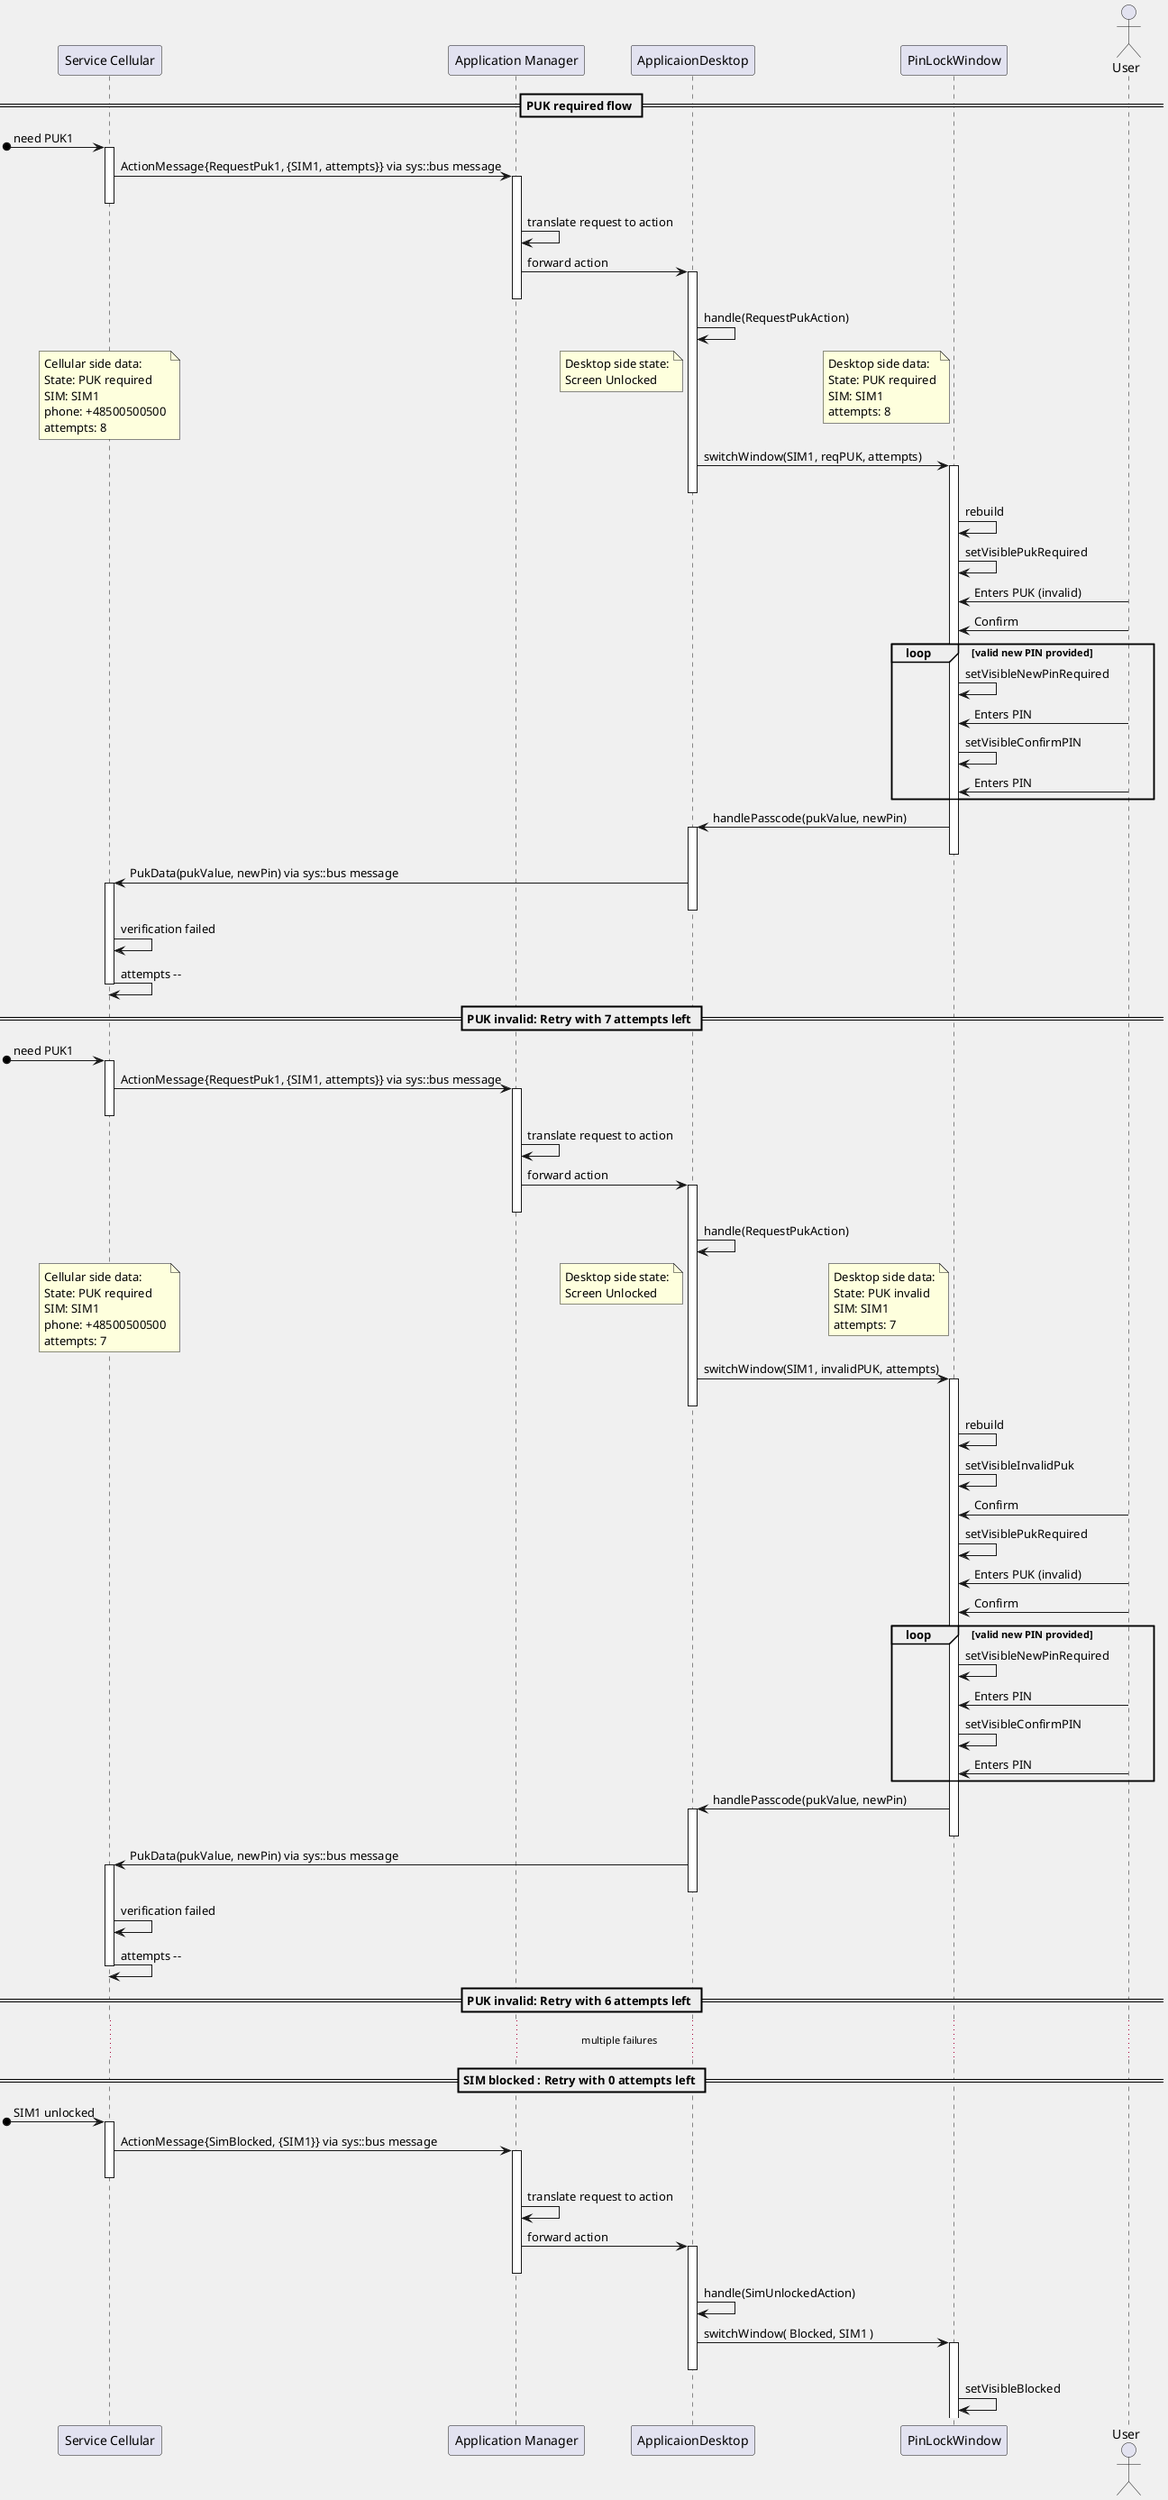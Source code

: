 @startuml
skinparam BackgroundColor F0F0F0

participant "Service Cellular" as srvclr
participant "Application Manager" as appmgr
participant "ApplicaionDesktop" as appdsktp
participant "PinLockWindow" as pinwin
actor User

    == PUK required flow ==

[o->srvclr : need PUK1
activate srvclr
srvclr -> appmgr : ActionMessage{RequestPuk1, {SIM1, attempts}} via sys::bus message
    activate appmgr
deactivate srvclr
    appmgr -> appmgr : translate request to action
    appmgr -> appdsktp : forward action
        activate appdsktp
    deactivate appmgr
        appdsktp -> appdsktp : handle(RequestPukAction)
note over of srvclr
    Cellular side data:
    State: PUK required
    SIM: SIM1
    phone: +48500500500
    attempts: 8
end note
/ note left of pinwin
    Desktop side data:
    State: PUK required
    SIM: SIM1
    attempts: 8
end note
/ note left of appdsktp
    Desktop side state:
    Screen Unlocked
end note

        appdsktp -> pinwin : switchWindow(SIM1, reqPUK, attempts)
            activate pinwin
        deactivate appdsktp
            pinwin -> pinwin : rebuild
            pinwin -> pinwin : setVisiblePukRequired
            pinwin <- User : Enters PUK (invalid)
            pinwin <- User : Confirm
            loop valid new PIN provided
                pinwin -> pinwin : setVisibleNewPinRequired
                pinwin <- User : Enters PIN
                pinwin -> pinwin : setVisibleConfirmPIN
                pinwin <- User : Enters PIN
            end
        appdsktp <- pinwin : handlePasscode(pukValue, newPin)
        activate appdsktp
            deactivate pinwin

srvclr <- appdsktp : PukData(pukValue, newPin) via sys::bus message
activate srvclr
        deactivate appdsktp
srvclr -> srvclr : verification failed
srvclr -> srvclr : attempts --
deactivate srvclr

    == PUK invalid: Retry with 7 attempts left ==

[o->srvclr : need PUK1
activate srvclr
srvclr -> appmgr : ActionMessage{RequestPuk1, {SIM1, attempts}} via sys::bus message
    activate appmgr
deactivate srvclr
    appmgr -> appmgr : translate request to action
    appmgr -> appdsktp : forward action
        activate appdsktp
    deactivate appmgr
        appdsktp -> appdsktp : handle(RequestPukAction)
note over of srvclr
    Cellular side data:
    State: PUK required
    SIM: SIM1
    phone: +48500500500
    attempts: 7
end note
/ note left of pinwin
    Desktop side data:
    State: PUK invalid
    SIM: SIM1
    attempts: 7
end note
/ note left of appdsktp
    Desktop side state:
    Screen Unlocked
end note

        appdsktp -> pinwin : switchWindow(SIM1, invalidPUK, attempts)
            activate pinwin
        deactivate appdsktp
            pinwin -> pinwin : rebuild
            pinwin -> pinwin : setVisibleInvalidPuk
            pinwin <- User : Confirm
            pinwin -> pinwin : setVisiblePukRequired
            pinwin <- User : Enters PUK (invalid)
            pinwin <- User : Confirm
            loop valid new PIN provided
                pinwin -> pinwin : setVisibleNewPinRequired
                pinwin <- User : Enters PIN
                pinwin -> pinwin : setVisibleConfirmPIN
                pinwin <- User : Enters PIN
            end
        appdsktp <- pinwin : handlePasscode(pukValue, newPin)
        activate appdsktp
            deactivate pinwin

srvclr <- appdsktp : PukData(pukValue, newPin) via sys::bus message
activate srvclr
        deactivate appdsktp
srvclr -> srvclr : verification failed
srvclr -> srvclr : attempts --
deactivate srvclr
    == PUK invalid: Retry with 6 attempts left ==
    ... multiple failures ...

    == SIM blocked : Retry with 0 attempts left ==

[o->srvclr : SIM1 unlocked
activate srvclr
srvclr -> appmgr : ActionMessage{SimBlocked, {SIM1}} via sys::bus message
    activate appmgr
deactivate srvclr
    appmgr -> appmgr : translate request to action
    appmgr -> appdsktp : forward action
        activate appdsktp
    deactivate appmgr
        appdsktp -> appdsktp : handle(SimUnlockedAction)
        appdsktp -> pinwin : switchWindow( Blocked, SIM1 )
            activate pinwin
        deactivate appdsktp
            pinwin -> pinwin : setVisibleBlocked

@enduml
